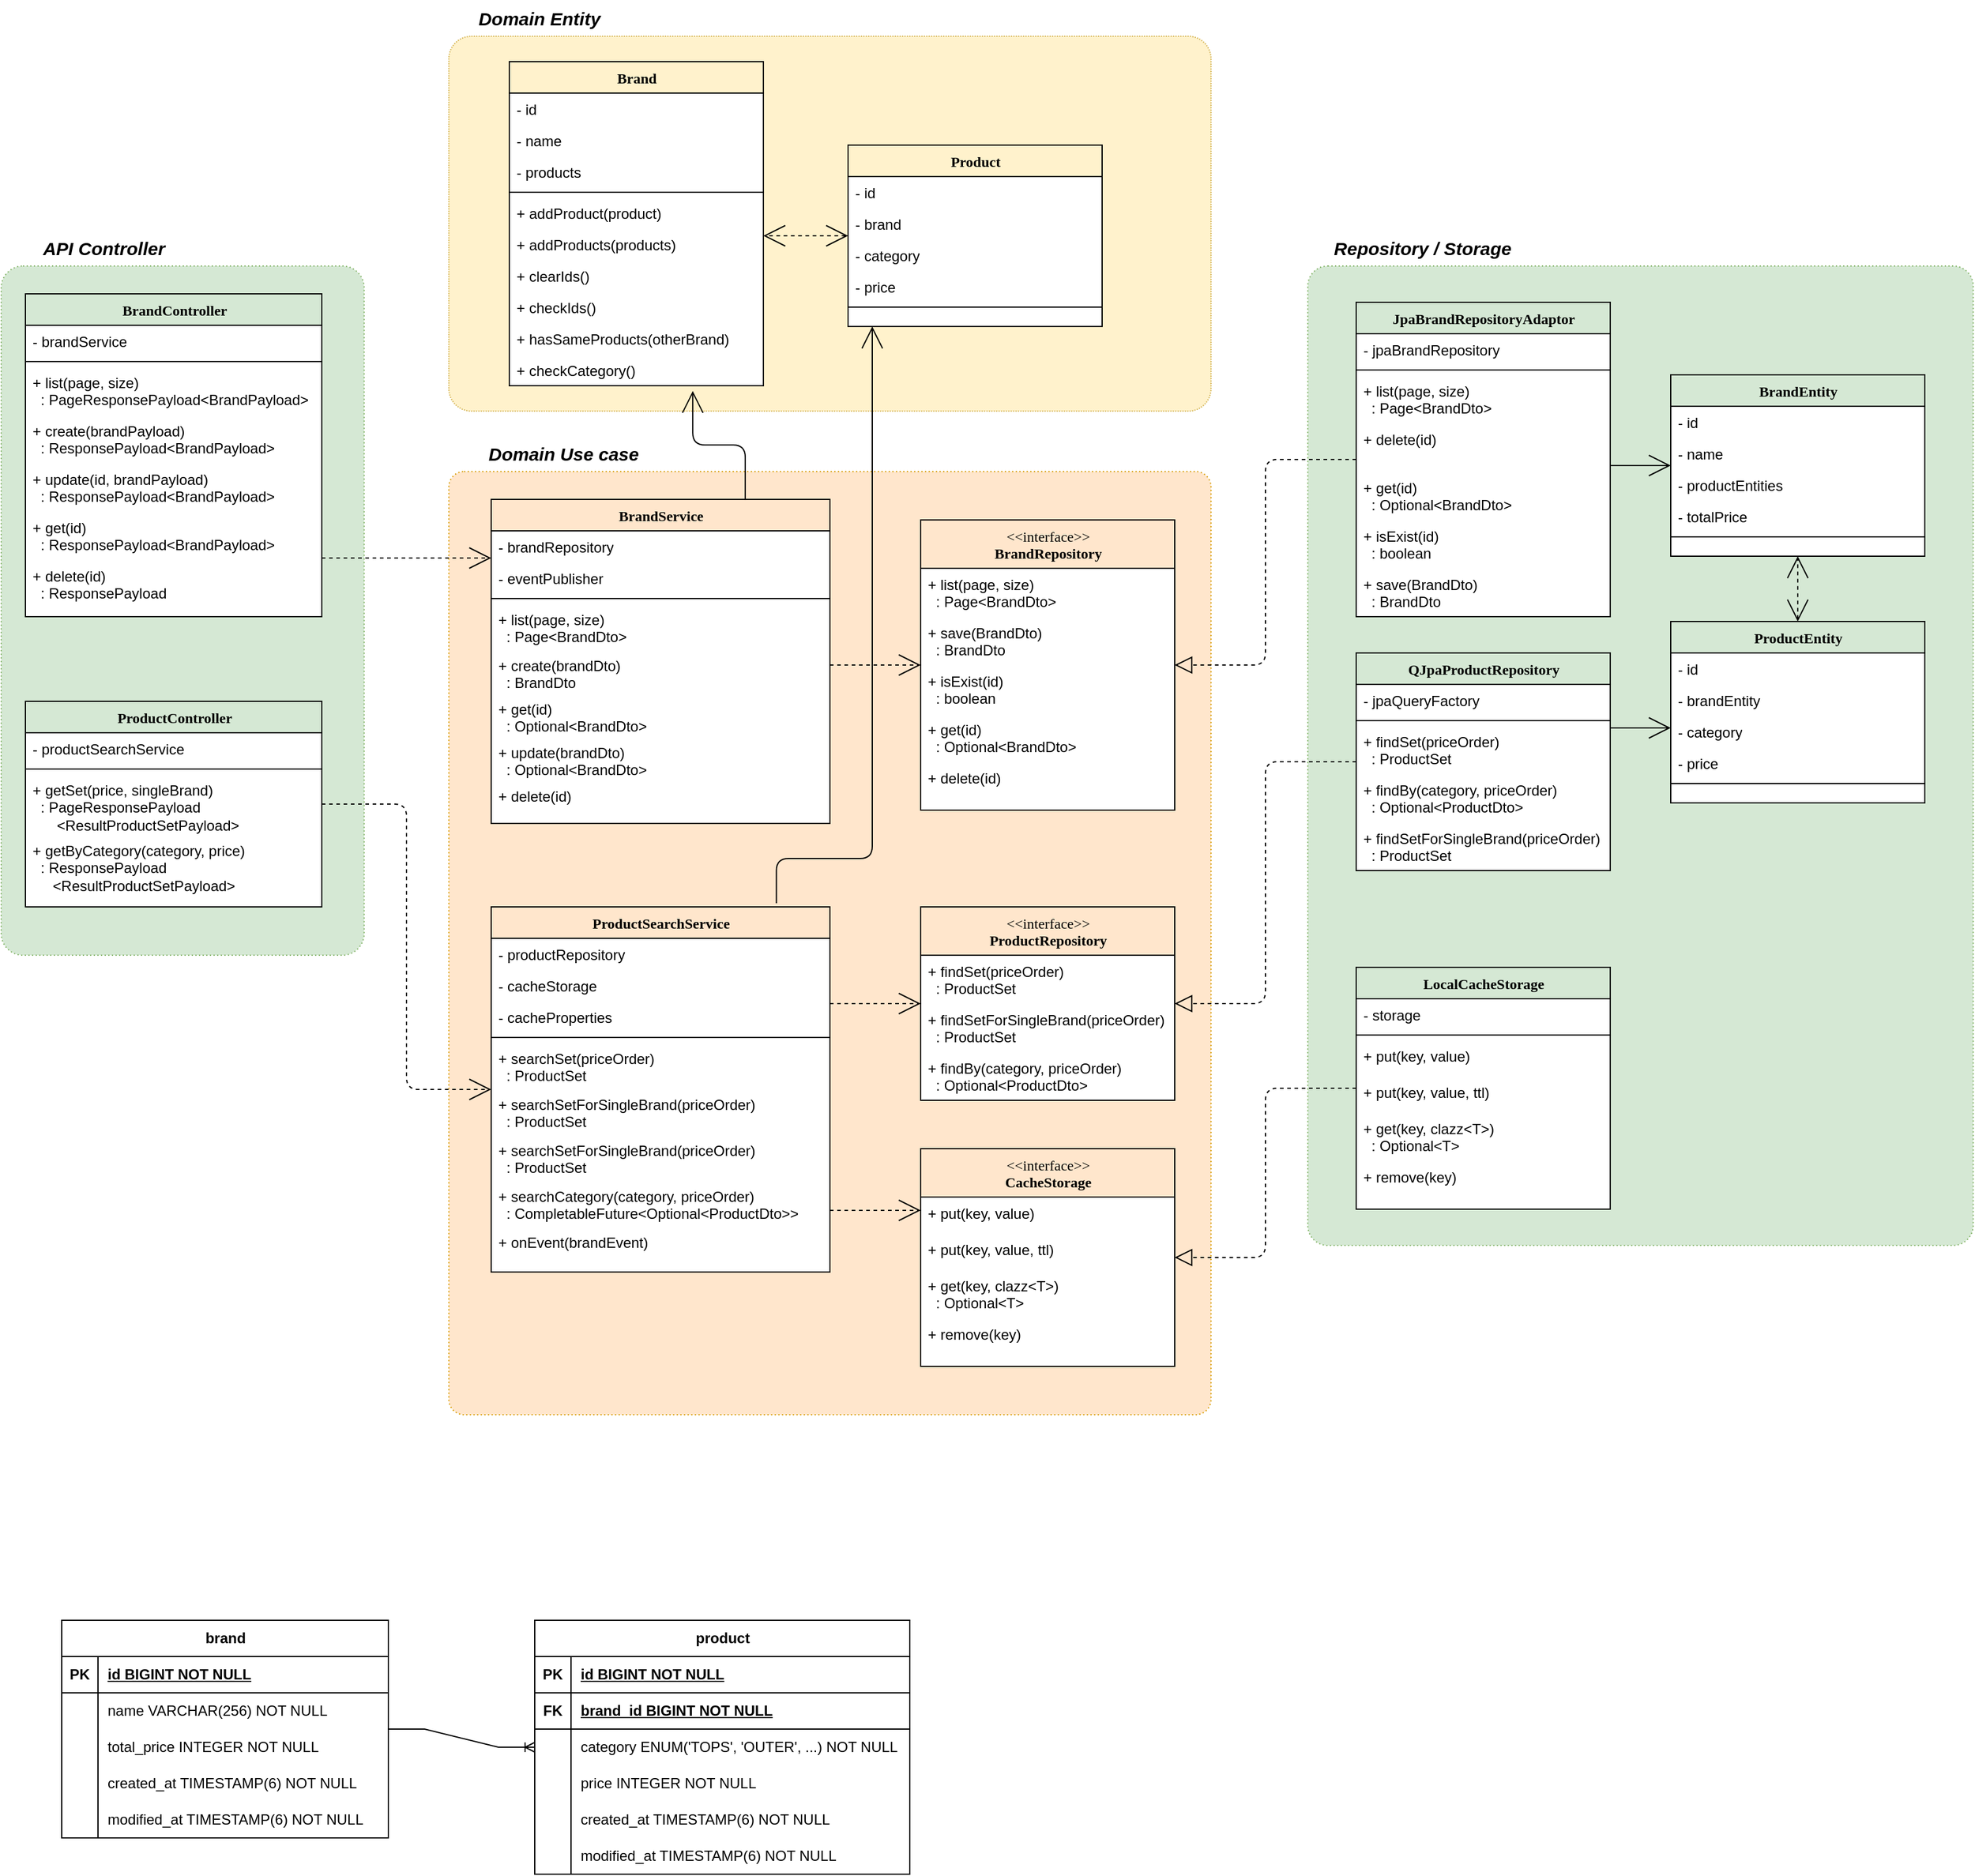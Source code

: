 <mxfile version="26.1.0">
  <diagram name="Page-1" id="9f46799a-70d6-7492-0946-bef42562c5a5">
    <mxGraphModel dx="2390" dy="380" grid="1" gridSize="10" guides="1" tooltips="1" connect="1" arrows="1" fold="1" page="1" pageScale="1" pageWidth="1100" pageHeight="850" background="none" math="0" shadow="0">
      <root>
        <mxCell id="0" />
        <mxCell id="1" parent="0" />
        <mxCell id="kd4LqknXosD6sfbGWVos-68" value="" style="rounded=1;whiteSpace=wrap;html=1;fillColor=#fff2cc;arcSize=6;dashed=1;dashPattern=1 1;strokeColor=#d6b656;" vertex="1" parent="1">
          <mxGeometry x="420" y="970" width="630" height="310" as="geometry" />
        </mxCell>
        <mxCell id="kd4LqknXosD6sfbGWVos-65" value="" style="rounded=1;whiteSpace=wrap;html=1;fillColor=#d5e8d4;arcSize=6;dashed=1;dashPattern=1 2;strokeColor=#82b366;" vertex="1" parent="1">
          <mxGeometry x="50" y="1160" width="300" height="570" as="geometry" />
        </mxCell>
        <mxCell id="kd4LqknXosD6sfbGWVos-66" value="" style="rounded=1;whiteSpace=wrap;html=1;fillColor=#ffe6cc;arcSize=2;dashed=1;dashPattern=1 2;strokeColor=#d79b00;" vertex="1" parent="1">
          <mxGeometry x="420" y="1330" width="630" height="780" as="geometry" />
        </mxCell>
        <mxCell id="dJGdRhA03vtZcxLnIG7V-51" value="BrandController" style="swimlane;html=1;fontStyle=1;align=center;verticalAlign=top;childLayout=stackLayout;horizontal=1;startSize=26;horizontalStack=0;resizeParent=1;resizeLast=0;collapsible=1;marginBottom=0;swimlaneFillColor=#ffffff;rounded=0;shadow=0;comic=0;labelBackgroundColor=none;strokeWidth=1;fillColor=none;fontFamily=Verdana;fontSize=12" parent="1" vertex="1">
          <mxGeometry x="70" y="1183" width="245" height="267" as="geometry" />
        </mxCell>
        <mxCell id="dJGdRhA03vtZcxLnIG7V-52" value="- brandService" style="text;html=1;strokeColor=none;fillColor=none;align=left;verticalAlign=top;spacingLeft=4;spacingRight=4;whiteSpace=wrap;overflow=hidden;rotatable=0;points=[[0,0.5],[1,0.5]];portConstraint=eastwest;" parent="dJGdRhA03vtZcxLnIG7V-51" vertex="1">
          <mxGeometry y="26" width="245" height="26" as="geometry" />
        </mxCell>
        <mxCell id="dJGdRhA03vtZcxLnIG7V-53" value="" style="line;html=1;strokeWidth=1;fillColor=none;align=left;verticalAlign=middle;spacingTop=-1;spacingLeft=3;spacingRight=3;rotatable=0;labelPosition=right;points=[];portConstraint=eastwest;" parent="dJGdRhA03vtZcxLnIG7V-51" vertex="1">
          <mxGeometry y="52" width="245" height="8" as="geometry" />
        </mxCell>
        <mxCell id="dJGdRhA03vtZcxLnIG7V-54" value="+ list(page, size)&lt;div&gt;&amp;nbsp; : PageResponsePayload&amp;lt;BrandPayload&amp;gt;&lt;/div&gt;" style="text;html=1;strokeColor=none;fillColor=none;align=left;verticalAlign=top;spacingLeft=4;spacingRight=4;whiteSpace=wrap;overflow=hidden;rotatable=0;points=[[0,0.5],[1,0.5]];portConstraint=eastwest;" parent="dJGdRhA03vtZcxLnIG7V-51" vertex="1">
          <mxGeometry y="60" width="245" height="40" as="geometry" />
        </mxCell>
        <mxCell id="dJGdRhA03vtZcxLnIG7V-55" value="+ create(brandPayload)&lt;div&gt;&amp;nbsp; : ResponsePayload&amp;lt;BrandPayload&amp;gt;&lt;/div&gt;" style="text;html=1;strokeColor=none;fillColor=none;align=left;verticalAlign=top;spacingLeft=4;spacingRight=4;whiteSpace=wrap;overflow=hidden;rotatable=0;points=[[0,0.5],[1,0.5]];portConstraint=eastwest;" parent="dJGdRhA03vtZcxLnIG7V-51" vertex="1">
          <mxGeometry y="100" width="245" height="40" as="geometry" />
        </mxCell>
        <mxCell id="kd4LqknXosD6sfbGWVos-1" value="+ update(id, brandPayload)&lt;div&gt;&amp;nbsp; : ResponsePayload&amp;lt;BrandPayload&amp;gt;&lt;/div&gt;" style="text;html=1;strokeColor=none;fillColor=none;align=left;verticalAlign=top;spacingLeft=4;spacingRight=4;whiteSpace=wrap;overflow=hidden;rotatable=0;points=[[0,0.5],[1,0.5]];portConstraint=eastwest;" vertex="1" parent="dJGdRhA03vtZcxLnIG7V-51">
          <mxGeometry y="140" width="245" height="40" as="geometry" />
        </mxCell>
        <mxCell id="kd4LqknXosD6sfbGWVos-2" value="+ get(id)&lt;div&gt;&amp;nbsp; : ResponsePayload&amp;lt;BrandPayload&amp;gt;&lt;/div&gt;" style="text;html=1;strokeColor=none;fillColor=none;align=left;verticalAlign=top;spacingLeft=4;spacingRight=4;whiteSpace=wrap;overflow=hidden;rotatable=0;points=[[0,0.5],[1,0.5]];portConstraint=eastwest;" vertex="1" parent="dJGdRhA03vtZcxLnIG7V-51">
          <mxGeometry y="180" width="245" height="40" as="geometry" />
        </mxCell>
        <mxCell id="kd4LqknXosD6sfbGWVos-3" value="+ delete(id)&lt;div&gt;&amp;nbsp; : ResponsePayload&lt;/div&gt;" style="text;html=1;strokeColor=none;fillColor=none;align=left;verticalAlign=top;spacingLeft=4;spacingRight=4;whiteSpace=wrap;overflow=hidden;rotatable=0;points=[[0,0.5],[1,0.5]];portConstraint=eastwest;" vertex="1" parent="dJGdRhA03vtZcxLnIG7V-51">
          <mxGeometry y="220" width="245" height="40" as="geometry" />
        </mxCell>
        <mxCell id="dJGdRhA03vtZcxLnIG7V-57" value="BrandService" style="swimlane;html=1;fontStyle=1;align=center;verticalAlign=top;childLayout=stackLayout;horizontal=1;startSize=26;horizontalStack=0;resizeParent=1;resizeLast=0;collapsible=1;marginBottom=0;swimlaneFillColor=#ffffff;rounded=0;shadow=0;comic=0;labelBackgroundColor=none;strokeWidth=1;fillColor=none;fontFamily=Verdana;fontSize=12" parent="1" vertex="1">
          <mxGeometry x="455" y="1353" width="280" height="268" as="geometry" />
        </mxCell>
        <mxCell id="dJGdRhA03vtZcxLnIG7V-58" value="- brandRepository" style="text;html=1;strokeColor=none;fillColor=none;align=left;verticalAlign=top;spacingLeft=4;spacingRight=4;whiteSpace=wrap;overflow=hidden;rotatable=0;points=[[0,0.5],[1,0.5]];portConstraint=eastwest;" parent="dJGdRhA03vtZcxLnIG7V-57" vertex="1">
          <mxGeometry y="26" width="280" height="26" as="geometry" />
        </mxCell>
        <mxCell id="dJGdRhA03vtZcxLnIG7V-59" value="- eventPublisher" style="text;html=1;strokeColor=none;fillColor=none;align=left;verticalAlign=top;spacingLeft=4;spacingRight=4;whiteSpace=wrap;overflow=hidden;rotatable=0;points=[[0,0.5],[1,0.5]];portConstraint=eastwest;" parent="dJGdRhA03vtZcxLnIG7V-57" vertex="1">
          <mxGeometry y="52" width="280" height="26" as="geometry" />
        </mxCell>
        <mxCell id="dJGdRhA03vtZcxLnIG7V-62" value="" style="line;html=1;strokeWidth=1;fillColor=none;align=left;verticalAlign=middle;spacingTop=-1;spacingLeft=3;spacingRight=3;rotatable=0;labelPosition=right;points=[];portConstraint=eastwest;" parent="dJGdRhA03vtZcxLnIG7V-57" vertex="1">
          <mxGeometry y="78" width="280" height="8" as="geometry" />
        </mxCell>
        <mxCell id="dJGdRhA03vtZcxLnIG7V-63" value="+ list(page, size)&lt;div&gt;&amp;nbsp; : Page&amp;lt;BrandDto&amp;gt;&lt;/div&gt;" style="text;html=1;strokeColor=none;fillColor=none;align=left;verticalAlign=top;spacingLeft=4;spacingRight=4;whiteSpace=wrap;overflow=hidden;rotatable=0;points=[[0,0.5],[1,0.5]];portConstraint=eastwest;" parent="dJGdRhA03vtZcxLnIG7V-57" vertex="1">
          <mxGeometry y="86" width="280" height="38" as="geometry" />
        </mxCell>
        <mxCell id="dJGdRhA03vtZcxLnIG7V-64" value="+ create(brandDto)&lt;div&gt;&amp;nbsp; : BrandDto&lt;/div&gt;" style="text;html=1;strokeColor=none;fillColor=none;align=left;verticalAlign=top;spacingLeft=4;spacingRight=4;whiteSpace=wrap;overflow=hidden;rotatable=0;points=[[0,0.5],[1,0.5]];portConstraint=eastwest;" parent="dJGdRhA03vtZcxLnIG7V-57" vertex="1">
          <mxGeometry y="124" width="280" height="36" as="geometry" />
        </mxCell>
        <mxCell id="I_kw07fFanSTA9OkL4Yb-1" value="+ get(id)&lt;div&gt;&amp;nbsp; : Optional&amp;lt;BrandDto&amp;gt;&lt;/div&gt;" style="text;html=1;strokeColor=none;fillColor=none;align=left;verticalAlign=top;spacingLeft=4;spacingRight=4;whiteSpace=wrap;overflow=hidden;rotatable=0;points=[[0,0.5],[1,0.5]];portConstraint=eastwest;" parent="dJGdRhA03vtZcxLnIG7V-57" vertex="1">
          <mxGeometry y="160" width="280" height="36" as="geometry" />
        </mxCell>
        <mxCell id="I_kw07fFanSTA9OkL4Yb-2" value="+ update(brandDto)&lt;div&gt;&amp;nbsp; : Optional&amp;lt;BrandDto&amp;gt;&lt;/div&gt;" style="text;html=1;strokeColor=none;fillColor=none;align=left;verticalAlign=top;spacingLeft=4;spacingRight=4;whiteSpace=wrap;overflow=hidden;rotatable=0;points=[[0,0.5],[1,0.5]];portConstraint=eastwest;" parent="dJGdRhA03vtZcxLnIG7V-57" vertex="1">
          <mxGeometry y="196" width="280" height="36" as="geometry" />
        </mxCell>
        <mxCell id="kd4LqknXosD6sfbGWVos-4" value="+ delete(id)" style="text;html=1;strokeColor=none;fillColor=none;align=left;verticalAlign=top;spacingLeft=4;spacingRight=4;whiteSpace=wrap;overflow=hidden;rotatable=0;points=[[0,0.5],[1,0.5]];portConstraint=eastwest;" vertex="1" parent="dJGdRhA03vtZcxLnIG7V-57">
          <mxGeometry y="232" width="280" height="36" as="geometry" />
        </mxCell>
        <mxCell id="dJGdRhA03vtZcxLnIG7V-68" style="edgeStyle=elbowEdgeStyle;html=1;labelBackgroundColor=none;startFill=0;startSize=8;endArrow=open;endFill=0;endSize=16;fontFamily=Verdana;fontSize=12;elbow=vertical;dashed=1;" parent="1" source="dJGdRhA03vtZcxLnIG7V-51" target="dJGdRhA03vtZcxLnIG7V-57" edge="1">
          <mxGeometry relative="1" as="geometry">
            <mxPoint x="272.08" y="1309.006" as="sourcePoint" />
            <mxPoint x="480" y="1382" as="targetPoint" />
            <Array as="points" />
          </mxGeometry>
        </mxCell>
        <mxCell id="dJGdRhA03vtZcxLnIG7V-92" style="edgeStyle=elbowEdgeStyle;html=1;labelBackgroundColor=none;startFill=0;startSize=8;endArrow=open;endFill=0;endSize=16;fontFamily=Verdana;fontSize=12;elbow=vertical;dashed=1;" parent="1" source="dJGdRhA03vtZcxLnIG7V-57" target="kd4LqknXosD6sfbGWVos-5" edge="1">
          <mxGeometry relative="1" as="geometry">
            <mxPoint x="340" y="1259" as="sourcePoint" />
            <mxPoint x="795" y="1511" as="targetPoint" />
            <Array as="points" />
          </mxGeometry>
        </mxCell>
        <mxCell id="dJGdRhA03vtZcxLnIG7V-95" value="API Controller" style="text;html=1;align=center;verticalAlign=middle;whiteSpace=wrap;rounded=0;fontStyle=3;fontSize=15;" parent="1" vertex="1">
          <mxGeometry x="60" y="1130" width="150" height="30" as="geometry" />
        </mxCell>
        <mxCell id="dJGdRhA03vtZcxLnIG7V-96" value="Domain Use case" style="text;html=1;align=center;verticalAlign=middle;whiteSpace=wrap;rounded=0;fontStyle=3;fontSize=15;" parent="1" vertex="1">
          <mxGeometry x="440" y="1300" width="150" height="30" as="geometry" />
        </mxCell>
        <mxCell id="dJGdRhA03vtZcxLnIG7V-97" value="Domain Entity" style="text;html=1;align=center;verticalAlign=middle;whiteSpace=wrap;rounded=0;fontStyle=3;fontSize=15;" parent="1" vertex="1">
          <mxGeometry x="420" y="940" width="150" height="30" as="geometry" />
        </mxCell>
        <mxCell id="I_kw07fFanSTA9OkL4Yb-3" value="ProductSearchService" style="swimlane;html=1;fontStyle=1;align=center;verticalAlign=top;childLayout=stackLayout;horizontal=1;startSize=26;horizontalStack=0;resizeParent=1;resizeLast=0;collapsible=1;marginBottom=0;swimlaneFillColor=#ffffff;rounded=0;shadow=0;comic=0;labelBackgroundColor=none;strokeWidth=1;fillColor=none;fontFamily=Verdana;fontSize=12" parent="1" vertex="1">
          <mxGeometry x="455" y="1690" width="280" height="302" as="geometry" />
        </mxCell>
        <mxCell id="I_kw07fFanSTA9OkL4Yb-4" value="- productRepository" style="text;html=1;strokeColor=none;fillColor=none;align=left;verticalAlign=top;spacingLeft=4;spacingRight=4;whiteSpace=wrap;overflow=hidden;rotatable=0;points=[[0,0.5],[1,0.5]];portConstraint=eastwest;" parent="I_kw07fFanSTA9OkL4Yb-3" vertex="1">
          <mxGeometry y="26" width="280" height="26" as="geometry" />
        </mxCell>
        <mxCell id="I_kw07fFanSTA9OkL4Yb-5" value="- cacheStorage" style="text;html=1;strokeColor=none;fillColor=none;align=left;verticalAlign=top;spacingLeft=4;spacingRight=4;whiteSpace=wrap;overflow=hidden;rotatable=0;points=[[0,0.5],[1,0.5]];portConstraint=eastwest;" parent="I_kw07fFanSTA9OkL4Yb-3" vertex="1">
          <mxGeometry y="52" width="280" height="26" as="geometry" />
        </mxCell>
        <mxCell id="I_kw07fFanSTA9OkL4Yb-6" value="- cacheProperties" style="text;html=1;strokeColor=none;fillColor=none;align=left;verticalAlign=top;spacingLeft=4;spacingRight=4;whiteSpace=wrap;overflow=hidden;rotatable=0;points=[[0,0.5],[1,0.5]];portConstraint=eastwest;" parent="I_kw07fFanSTA9OkL4Yb-3" vertex="1">
          <mxGeometry y="78" width="280" height="26" as="geometry" />
        </mxCell>
        <mxCell id="I_kw07fFanSTA9OkL4Yb-7" value="" style="line;html=1;strokeWidth=1;fillColor=none;align=left;verticalAlign=middle;spacingTop=-1;spacingLeft=3;spacingRight=3;rotatable=0;labelPosition=right;points=[];portConstraint=eastwest;" parent="I_kw07fFanSTA9OkL4Yb-3" vertex="1">
          <mxGeometry y="104" width="280" height="8" as="geometry" />
        </mxCell>
        <mxCell id="I_kw07fFanSTA9OkL4Yb-8" value="+ searchSet(priceOrder)&lt;div&gt;&amp;nbsp; : ProductSet&lt;/div&gt;" style="text;html=1;strokeColor=none;fillColor=none;align=left;verticalAlign=top;spacingLeft=4;spacingRight=4;whiteSpace=wrap;overflow=hidden;rotatable=0;points=[[0,0.5],[1,0.5]];portConstraint=eastwest;" parent="I_kw07fFanSTA9OkL4Yb-3" vertex="1">
          <mxGeometry y="112" width="280" height="38" as="geometry" />
        </mxCell>
        <mxCell id="kd4LqknXosD6sfbGWVos-19" value="+ searchSetForSingleBrand(priceOrder)&lt;div&gt;&amp;nbsp; : ProductSet&lt;/div&gt;" style="text;html=1;strokeColor=none;fillColor=none;align=left;verticalAlign=top;spacingLeft=4;spacingRight=4;whiteSpace=wrap;overflow=hidden;rotatable=0;points=[[0,0.5],[1,0.5]];portConstraint=eastwest;" vertex="1" parent="I_kw07fFanSTA9OkL4Yb-3">
          <mxGeometry y="150" width="280" height="38" as="geometry" />
        </mxCell>
        <mxCell id="kd4LqknXosD6sfbGWVos-21" value="+ searchSetForSingleBrand(priceOrder)&lt;div&gt;&amp;nbsp; : ProductSet&lt;/div&gt;" style="text;html=1;strokeColor=none;fillColor=none;align=left;verticalAlign=top;spacingLeft=4;spacingRight=4;whiteSpace=wrap;overflow=hidden;rotatable=0;points=[[0,0.5],[1,0.5]];portConstraint=eastwest;" vertex="1" parent="I_kw07fFanSTA9OkL4Yb-3">
          <mxGeometry y="188" width="280" height="38" as="geometry" />
        </mxCell>
        <mxCell id="kd4LqknXosD6sfbGWVos-20" value="+ searchCategory(category, priceOrder)&lt;div&gt;&amp;nbsp; : CompletableFuture&amp;lt;Optional&amp;lt;ProductDto&amp;gt;&amp;gt;&lt;/div&gt;" style="text;html=1;strokeColor=none;fillColor=none;align=left;verticalAlign=top;spacingLeft=4;spacingRight=4;whiteSpace=wrap;overflow=hidden;rotatable=0;points=[[0,0.5],[1,0.5]];portConstraint=eastwest;" vertex="1" parent="I_kw07fFanSTA9OkL4Yb-3">
          <mxGeometry y="226" width="280" height="38" as="geometry" />
        </mxCell>
        <mxCell id="kd4LqknXosD6sfbGWVos-22" value="+ onEvent(brandEvent)" style="text;html=1;strokeColor=none;fillColor=none;align=left;verticalAlign=top;spacingLeft=4;spacingRight=4;whiteSpace=wrap;overflow=hidden;rotatable=0;points=[[0,0.5],[1,0.5]];portConstraint=eastwest;" vertex="1" parent="I_kw07fFanSTA9OkL4Yb-3">
          <mxGeometry y="264" width="280" height="38" as="geometry" />
        </mxCell>
        <mxCell id="FJjYk_CoFSH9YQ4dd9c8-2" value="brand" style="shape=table;startSize=30;container=1;collapsible=1;childLayout=tableLayout;fixedRows=1;rowLines=0;fontStyle=1;align=center;resizeLast=1;html=1;" parent="1" vertex="1">
          <mxGeometry x="100" y="2280" width="270" height="180" as="geometry" />
        </mxCell>
        <mxCell id="FJjYk_CoFSH9YQ4dd9c8-3" value="" style="shape=tableRow;horizontal=0;startSize=0;swimlaneHead=0;swimlaneBody=0;fillColor=none;collapsible=0;dropTarget=0;points=[[0,0.5],[1,0.5]];portConstraint=eastwest;top=0;left=0;right=0;bottom=1;" parent="FJjYk_CoFSH9YQ4dd9c8-2" vertex="1">
          <mxGeometry y="30" width="270" height="30" as="geometry" />
        </mxCell>
        <mxCell id="FJjYk_CoFSH9YQ4dd9c8-4" value="PK" style="shape=partialRectangle;connectable=0;fillColor=none;top=0;left=0;bottom=0;right=0;fontStyle=1;overflow=hidden;whiteSpace=wrap;html=1;" parent="FJjYk_CoFSH9YQ4dd9c8-3" vertex="1">
          <mxGeometry width="30" height="30" as="geometry">
            <mxRectangle width="30" height="30" as="alternateBounds" />
          </mxGeometry>
        </mxCell>
        <mxCell id="FJjYk_CoFSH9YQ4dd9c8-5" value="id BIGINT NOT NULL" style="shape=partialRectangle;connectable=0;fillColor=none;top=0;left=0;bottom=0;right=0;align=left;spacingLeft=6;fontStyle=5;overflow=hidden;whiteSpace=wrap;html=1;" parent="FJjYk_CoFSH9YQ4dd9c8-3" vertex="1">
          <mxGeometry x="30" width="240" height="30" as="geometry">
            <mxRectangle width="240" height="30" as="alternateBounds" />
          </mxGeometry>
        </mxCell>
        <mxCell id="FJjYk_CoFSH9YQ4dd9c8-6" value="" style="shape=tableRow;horizontal=0;startSize=0;swimlaneHead=0;swimlaneBody=0;fillColor=none;collapsible=0;dropTarget=0;points=[[0,0.5],[1,0.5]];portConstraint=eastwest;top=0;left=0;right=0;bottom=0;" parent="FJjYk_CoFSH9YQ4dd9c8-2" vertex="1">
          <mxGeometry y="60" width="270" height="30" as="geometry" />
        </mxCell>
        <mxCell id="FJjYk_CoFSH9YQ4dd9c8-7" value="" style="shape=partialRectangle;connectable=0;fillColor=none;top=0;left=0;bottom=0;right=0;editable=1;overflow=hidden;whiteSpace=wrap;html=1;" parent="FJjYk_CoFSH9YQ4dd9c8-6" vertex="1">
          <mxGeometry width="30" height="30" as="geometry">
            <mxRectangle width="30" height="30" as="alternateBounds" />
          </mxGeometry>
        </mxCell>
        <mxCell id="FJjYk_CoFSH9YQ4dd9c8-8" value="name VARCHAR(256) NOT NULL" style="shape=partialRectangle;connectable=0;fillColor=none;top=0;left=0;bottom=0;right=0;align=left;spacingLeft=6;overflow=hidden;whiteSpace=wrap;html=1;" parent="FJjYk_CoFSH9YQ4dd9c8-6" vertex="1">
          <mxGeometry x="30" width="240" height="30" as="geometry">
            <mxRectangle width="240" height="30" as="alternateBounds" />
          </mxGeometry>
        </mxCell>
        <mxCell id="FJjYk_CoFSH9YQ4dd9c8-9" value="" style="shape=tableRow;horizontal=0;startSize=0;swimlaneHead=0;swimlaneBody=0;fillColor=none;collapsible=0;dropTarget=0;points=[[0,0.5],[1,0.5]];portConstraint=eastwest;top=0;left=0;right=0;bottom=0;" parent="FJjYk_CoFSH9YQ4dd9c8-2" vertex="1">
          <mxGeometry y="90" width="270" height="30" as="geometry" />
        </mxCell>
        <mxCell id="FJjYk_CoFSH9YQ4dd9c8-10" value="" style="shape=partialRectangle;connectable=0;fillColor=none;top=0;left=0;bottom=0;right=0;editable=1;overflow=hidden;whiteSpace=wrap;html=1;" parent="FJjYk_CoFSH9YQ4dd9c8-9" vertex="1">
          <mxGeometry width="30" height="30" as="geometry">
            <mxRectangle width="30" height="30" as="alternateBounds" />
          </mxGeometry>
        </mxCell>
        <mxCell id="FJjYk_CoFSH9YQ4dd9c8-11" value="total_price INTEGER NOT NULL" style="shape=partialRectangle;connectable=0;fillColor=none;top=0;left=0;bottom=0;right=0;align=left;spacingLeft=6;overflow=hidden;whiteSpace=wrap;html=1;" parent="FJjYk_CoFSH9YQ4dd9c8-9" vertex="1">
          <mxGeometry x="30" width="240" height="30" as="geometry">
            <mxRectangle width="240" height="30" as="alternateBounds" />
          </mxGeometry>
        </mxCell>
        <mxCell id="FJjYk_CoFSH9YQ4dd9c8-12" value="" style="shape=tableRow;horizontal=0;startSize=0;swimlaneHead=0;swimlaneBody=0;fillColor=none;collapsible=0;dropTarget=0;points=[[0,0.5],[1,0.5]];portConstraint=eastwest;top=0;left=0;right=0;bottom=0;" parent="FJjYk_CoFSH9YQ4dd9c8-2" vertex="1">
          <mxGeometry y="120" width="270" height="30" as="geometry" />
        </mxCell>
        <mxCell id="FJjYk_CoFSH9YQ4dd9c8-13" value="" style="shape=partialRectangle;connectable=0;fillColor=none;top=0;left=0;bottom=0;right=0;editable=1;overflow=hidden;whiteSpace=wrap;html=1;" parent="FJjYk_CoFSH9YQ4dd9c8-12" vertex="1">
          <mxGeometry width="30" height="30" as="geometry">
            <mxRectangle width="30" height="30" as="alternateBounds" />
          </mxGeometry>
        </mxCell>
        <mxCell id="FJjYk_CoFSH9YQ4dd9c8-14" value="created_at TIMESTAMP(6) NOT NULL" style="shape=partialRectangle;connectable=0;fillColor=none;top=0;left=0;bottom=0;right=0;align=left;spacingLeft=6;overflow=hidden;whiteSpace=wrap;html=1;" parent="FJjYk_CoFSH9YQ4dd9c8-12" vertex="1">
          <mxGeometry x="30" width="240" height="30" as="geometry">
            <mxRectangle width="240" height="30" as="alternateBounds" />
          </mxGeometry>
        </mxCell>
        <mxCell id="FJjYk_CoFSH9YQ4dd9c8-18" value="" style="shape=tableRow;horizontal=0;startSize=0;swimlaneHead=0;swimlaneBody=0;fillColor=none;collapsible=0;dropTarget=0;points=[[0,0.5],[1,0.5]];portConstraint=eastwest;top=0;left=0;right=0;bottom=0;" parent="FJjYk_CoFSH9YQ4dd9c8-2" vertex="1">
          <mxGeometry y="150" width="270" height="30" as="geometry" />
        </mxCell>
        <mxCell id="FJjYk_CoFSH9YQ4dd9c8-19" value="" style="shape=partialRectangle;connectable=0;fillColor=none;top=0;left=0;bottom=0;right=0;editable=1;overflow=hidden;whiteSpace=wrap;html=1;" parent="FJjYk_CoFSH9YQ4dd9c8-18" vertex="1">
          <mxGeometry width="30" height="30" as="geometry">
            <mxRectangle width="30" height="30" as="alternateBounds" />
          </mxGeometry>
        </mxCell>
        <mxCell id="FJjYk_CoFSH9YQ4dd9c8-20" value="modified_at TIMESTAMP(6) NOT NULL" style="shape=partialRectangle;connectable=0;fillColor=none;top=0;left=0;bottom=0;right=0;align=left;spacingLeft=6;overflow=hidden;whiteSpace=wrap;html=1;" parent="FJjYk_CoFSH9YQ4dd9c8-18" vertex="1">
          <mxGeometry x="30" width="240" height="30" as="geometry">
            <mxRectangle width="240" height="30" as="alternateBounds" />
          </mxGeometry>
        </mxCell>
        <mxCell id="FJjYk_CoFSH9YQ4dd9c8-21" value="product" style="shape=table;startSize=30;container=1;collapsible=1;childLayout=tableLayout;fixedRows=1;rowLines=0;fontStyle=1;align=center;resizeLast=1;html=1;" parent="1" vertex="1">
          <mxGeometry x="491" y="2280" width="310" height="210" as="geometry" />
        </mxCell>
        <mxCell id="FJjYk_CoFSH9YQ4dd9c8-22" value="" style="shape=tableRow;horizontal=0;startSize=0;swimlaneHead=0;swimlaneBody=0;fillColor=none;collapsible=0;dropTarget=0;points=[[0,0.5],[1,0.5]];portConstraint=eastwest;top=0;left=0;right=0;bottom=1;" parent="FJjYk_CoFSH9YQ4dd9c8-21" vertex="1">
          <mxGeometry y="30" width="310" height="30" as="geometry" />
        </mxCell>
        <mxCell id="FJjYk_CoFSH9YQ4dd9c8-23" value="PK" style="shape=partialRectangle;connectable=0;fillColor=none;top=0;left=0;bottom=0;right=0;fontStyle=1;overflow=hidden;whiteSpace=wrap;html=1;" parent="FJjYk_CoFSH9YQ4dd9c8-22" vertex="1">
          <mxGeometry width="30" height="30" as="geometry">
            <mxRectangle width="30" height="30" as="alternateBounds" />
          </mxGeometry>
        </mxCell>
        <mxCell id="FJjYk_CoFSH9YQ4dd9c8-24" value="id BIGINT NOT NULL" style="shape=partialRectangle;connectable=0;fillColor=none;top=0;left=0;bottom=0;right=0;align=left;spacingLeft=6;fontStyle=5;overflow=hidden;whiteSpace=wrap;html=1;" parent="FJjYk_CoFSH9YQ4dd9c8-22" vertex="1">
          <mxGeometry x="30" width="280" height="30" as="geometry">
            <mxRectangle width="280" height="30" as="alternateBounds" />
          </mxGeometry>
        </mxCell>
        <mxCell id="FJjYk_CoFSH9YQ4dd9c8-41" value="" style="shape=tableRow;horizontal=0;startSize=0;swimlaneHead=0;swimlaneBody=0;fillColor=none;collapsible=0;dropTarget=0;points=[[0,0.5],[1,0.5]];portConstraint=eastwest;top=0;left=0;right=0;bottom=1;" parent="FJjYk_CoFSH9YQ4dd9c8-21" vertex="1">
          <mxGeometry y="60" width="310" height="30" as="geometry" />
        </mxCell>
        <mxCell id="FJjYk_CoFSH9YQ4dd9c8-42" value="FK" style="shape=partialRectangle;connectable=0;fillColor=none;top=0;left=0;bottom=0;right=0;fontStyle=1;overflow=hidden;whiteSpace=wrap;html=1;" parent="FJjYk_CoFSH9YQ4dd9c8-41" vertex="1">
          <mxGeometry width="30" height="30" as="geometry">
            <mxRectangle width="30" height="30" as="alternateBounds" />
          </mxGeometry>
        </mxCell>
        <mxCell id="FJjYk_CoFSH9YQ4dd9c8-43" value="brand_id BIGINT NOT NULL" style="shape=partialRectangle;connectable=0;fillColor=none;top=0;left=0;bottom=0;right=0;align=left;spacingLeft=6;fontStyle=5;overflow=hidden;whiteSpace=wrap;html=1;" parent="FJjYk_CoFSH9YQ4dd9c8-41" vertex="1">
          <mxGeometry x="30" width="280" height="30" as="geometry">
            <mxRectangle width="280" height="30" as="alternateBounds" />
          </mxGeometry>
        </mxCell>
        <mxCell id="FJjYk_CoFSH9YQ4dd9c8-28" value="" style="shape=tableRow;horizontal=0;startSize=0;swimlaneHead=0;swimlaneBody=0;fillColor=none;collapsible=0;dropTarget=0;points=[[0,0.5],[1,0.5]];portConstraint=eastwest;top=0;left=0;right=0;bottom=0;" parent="FJjYk_CoFSH9YQ4dd9c8-21" vertex="1">
          <mxGeometry y="90" width="310" height="30" as="geometry" />
        </mxCell>
        <mxCell id="FJjYk_CoFSH9YQ4dd9c8-29" value="" style="shape=partialRectangle;connectable=0;fillColor=none;top=0;left=0;bottom=0;right=0;editable=1;overflow=hidden;whiteSpace=wrap;html=1;" parent="FJjYk_CoFSH9YQ4dd9c8-28" vertex="1">
          <mxGeometry width="30" height="30" as="geometry">
            <mxRectangle width="30" height="30" as="alternateBounds" />
          </mxGeometry>
        </mxCell>
        <mxCell id="FJjYk_CoFSH9YQ4dd9c8-30" value="category ENUM(&#39;TOPS&#39;, &#39;OUTER&#39;, ...) NOT NULL" style="shape=partialRectangle;connectable=0;fillColor=none;top=0;left=0;bottom=0;right=0;align=left;spacingLeft=6;overflow=hidden;whiteSpace=wrap;html=1;" parent="FJjYk_CoFSH9YQ4dd9c8-28" vertex="1">
          <mxGeometry x="30" width="280" height="30" as="geometry">
            <mxRectangle width="280" height="30" as="alternateBounds" />
          </mxGeometry>
        </mxCell>
        <mxCell id="FJjYk_CoFSH9YQ4dd9c8-37" value="" style="shape=tableRow;horizontal=0;startSize=0;swimlaneHead=0;swimlaneBody=0;fillColor=none;collapsible=0;dropTarget=0;points=[[0,0.5],[1,0.5]];portConstraint=eastwest;top=0;left=0;right=0;bottom=0;" parent="FJjYk_CoFSH9YQ4dd9c8-21" vertex="1">
          <mxGeometry y="120" width="310" height="30" as="geometry" />
        </mxCell>
        <mxCell id="FJjYk_CoFSH9YQ4dd9c8-38" value="" style="shape=partialRectangle;connectable=0;fillColor=none;top=0;left=0;bottom=0;right=0;editable=1;overflow=hidden;whiteSpace=wrap;html=1;" parent="FJjYk_CoFSH9YQ4dd9c8-37" vertex="1">
          <mxGeometry width="30" height="30" as="geometry">
            <mxRectangle width="30" height="30" as="alternateBounds" />
          </mxGeometry>
        </mxCell>
        <mxCell id="FJjYk_CoFSH9YQ4dd9c8-39" value="price INTEGER NOT NULL" style="shape=partialRectangle;connectable=0;fillColor=none;top=0;left=0;bottom=0;right=0;align=left;spacingLeft=6;overflow=hidden;whiteSpace=wrap;html=1;" parent="FJjYk_CoFSH9YQ4dd9c8-37" vertex="1">
          <mxGeometry x="30" width="280" height="30" as="geometry">
            <mxRectangle width="280" height="30" as="alternateBounds" />
          </mxGeometry>
        </mxCell>
        <mxCell id="FJjYk_CoFSH9YQ4dd9c8-31" value="" style="shape=tableRow;horizontal=0;startSize=0;swimlaneHead=0;swimlaneBody=0;fillColor=none;collapsible=0;dropTarget=0;points=[[0,0.5],[1,0.5]];portConstraint=eastwest;top=0;left=0;right=0;bottom=0;" parent="FJjYk_CoFSH9YQ4dd9c8-21" vertex="1">
          <mxGeometry y="150" width="310" height="30" as="geometry" />
        </mxCell>
        <mxCell id="FJjYk_CoFSH9YQ4dd9c8-32" value="" style="shape=partialRectangle;connectable=0;fillColor=none;top=0;left=0;bottom=0;right=0;editable=1;overflow=hidden;whiteSpace=wrap;html=1;" parent="FJjYk_CoFSH9YQ4dd9c8-31" vertex="1">
          <mxGeometry width="30" height="30" as="geometry">
            <mxRectangle width="30" height="30" as="alternateBounds" />
          </mxGeometry>
        </mxCell>
        <mxCell id="FJjYk_CoFSH9YQ4dd9c8-33" value="created_at TIMESTAMP(6) NOT NULL" style="shape=partialRectangle;connectable=0;fillColor=none;top=0;left=0;bottom=0;right=0;align=left;spacingLeft=6;overflow=hidden;whiteSpace=wrap;html=1;" parent="FJjYk_CoFSH9YQ4dd9c8-31" vertex="1">
          <mxGeometry x="30" width="280" height="30" as="geometry">
            <mxRectangle width="280" height="30" as="alternateBounds" />
          </mxGeometry>
        </mxCell>
        <mxCell id="FJjYk_CoFSH9YQ4dd9c8-34" value="" style="shape=tableRow;horizontal=0;startSize=0;swimlaneHead=0;swimlaneBody=0;fillColor=none;collapsible=0;dropTarget=0;points=[[0,0.5],[1,0.5]];portConstraint=eastwest;top=0;left=0;right=0;bottom=0;" parent="FJjYk_CoFSH9YQ4dd9c8-21" vertex="1">
          <mxGeometry y="180" width="310" height="30" as="geometry" />
        </mxCell>
        <mxCell id="FJjYk_CoFSH9YQ4dd9c8-35" value="" style="shape=partialRectangle;connectable=0;fillColor=none;top=0;left=0;bottom=0;right=0;editable=1;overflow=hidden;whiteSpace=wrap;html=1;" parent="FJjYk_CoFSH9YQ4dd9c8-34" vertex="1">
          <mxGeometry width="30" height="30" as="geometry">
            <mxRectangle width="30" height="30" as="alternateBounds" />
          </mxGeometry>
        </mxCell>
        <mxCell id="FJjYk_CoFSH9YQ4dd9c8-36" value="modified_at TIMESTAMP(6) NOT NULL" style="shape=partialRectangle;connectable=0;fillColor=none;top=0;left=0;bottom=0;right=0;align=left;spacingLeft=6;overflow=hidden;whiteSpace=wrap;html=1;" parent="FJjYk_CoFSH9YQ4dd9c8-34" vertex="1">
          <mxGeometry x="30" width="280" height="30" as="geometry">
            <mxRectangle width="280" height="30" as="alternateBounds" />
          </mxGeometry>
        </mxCell>
        <mxCell id="FJjYk_CoFSH9YQ4dd9c8-40" value="" style="edgeStyle=entityRelationEdgeStyle;fontSize=12;html=1;endArrow=ERoneToMany;rounded=0;" parent="1" source="FJjYk_CoFSH9YQ4dd9c8-2" target="FJjYk_CoFSH9YQ4dd9c8-21" edge="1">
          <mxGeometry width="100" height="100" relative="1" as="geometry">
            <mxPoint x="695" y="1980" as="sourcePoint" />
            <mxPoint x="795" y="1880" as="targetPoint" />
          </mxGeometry>
        </mxCell>
        <mxCell id="kd4LqknXosD6sfbGWVos-5" value="&lt;div&gt;&lt;span style=&quot;font-weight: normal;&quot;&gt;&amp;lt;&amp;lt;interface&amp;gt;&amp;gt;&lt;/span&gt;&lt;/div&gt;BrandRepository" style="swimlane;html=1;fontStyle=1;align=center;verticalAlign=top;childLayout=stackLayout;horizontal=1;startSize=40;horizontalStack=0;resizeParent=1;resizeLast=0;collapsible=1;marginBottom=0;swimlaneFillColor=#ffffff;rounded=0;shadow=0;comic=0;labelBackgroundColor=none;strokeWidth=1;fillColor=none;fontFamily=Verdana;fontSize=12" vertex="1" parent="1">
          <mxGeometry x="810" y="1370" width="210" height="240" as="geometry">
            <mxRectangle x="770" y="300" width="130" height="40" as="alternateBounds" />
          </mxGeometry>
        </mxCell>
        <mxCell id="kd4LqknXosD6sfbGWVos-6" value="+ list(page, size)&lt;div&gt;&amp;nbsp; : Page&amp;lt;BrandDto&amp;gt;&lt;/div&gt;" style="text;html=1;strokeColor=none;fillColor=none;align=left;verticalAlign=top;spacingLeft=4;spacingRight=4;whiteSpace=wrap;overflow=hidden;rotatable=0;points=[[0,0.5],[1,0.5]];portConstraint=eastwest;" vertex="1" parent="kd4LqknXosD6sfbGWVos-5">
          <mxGeometry y="40" width="210" height="40" as="geometry" />
        </mxCell>
        <mxCell id="kd4LqknXosD6sfbGWVos-7" value="+ save(BrandDto)&lt;div&gt;&amp;nbsp; : BrandDto&lt;/div&gt;" style="text;html=1;strokeColor=none;fillColor=none;align=left;verticalAlign=top;spacingLeft=4;spacingRight=4;whiteSpace=wrap;overflow=hidden;rotatable=0;points=[[0,0.5],[1,0.5]];portConstraint=eastwest;" vertex="1" parent="kd4LqknXosD6sfbGWVos-5">
          <mxGeometry y="80" width="210" height="40" as="geometry" />
        </mxCell>
        <mxCell id="kd4LqknXosD6sfbGWVos-8" value="+ isExist(id)&lt;div&gt;&amp;nbsp; : boolean&lt;/div&gt;" style="text;html=1;strokeColor=none;fillColor=none;align=left;verticalAlign=top;spacingLeft=4;spacingRight=4;whiteSpace=wrap;overflow=hidden;rotatable=0;points=[[0,0.5],[1,0.5]];portConstraint=eastwest;" vertex="1" parent="kd4LqknXosD6sfbGWVos-5">
          <mxGeometry y="120" width="210" height="40" as="geometry" />
        </mxCell>
        <mxCell id="kd4LqknXosD6sfbGWVos-9" value="+ get(id)&lt;div&gt;&amp;nbsp; : Optional&amp;lt;BrandDto&amp;gt;&lt;/div&gt;" style="text;html=1;strokeColor=none;fillColor=none;align=left;verticalAlign=top;spacingLeft=4;spacingRight=4;whiteSpace=wrap;overflow=hidden;rotatable=0;points=[[0,0.5],[1,0.5]];portConstraint=eastwest;" vertex="1" parent="kd4LqknXosD6sfbGWVos-5">
          <mxGeometry y="160" width="210" height="40" as="geometry" />
        </mxCell>
        <mxCell id="kd4LqknXosD6sfbGWVos-10" value="+ delete(id)" style="text;html=1;strokeColor=none;fillColor=none;align=left;verticalAlign=top;spacingLeft=4;spacingRight=4;whiteSpace=wrap;overflow=hidden;rotatable=0;points=[[0,0.5],[1,0.5]];portConstraint=eastwest;" vertex="1" parent="kd4LqknXosD6sfbGWVos-5">
          <mxGeometry y="200" width="210" height="40" as="geometry" />
        </mxCell>
        <mxCell id="kd4LqknXosD6sfbGWVos-11" value="ProductController" style="swimlane;html=1;fontStyle=1;align=center;verticalAlign=top;childLayout=stackLayout;horizontal=1;startSize=26;horizontalStack=0;resizeParent=1;resizeLast=0;collapsible=1;marginBottom=0;swimlaneFillColor=#ffffff;rounded=0;shadow=0;comic=0;labelBackgroundColor=none;strokeWidth=1;fillColor=none;fontFamily=Verdana;fontSize=12" vertex="1" parent="1">
          <mxGeometry x="70" y="1520" width="245" height="170" as="geometry" />
        </mxCell>
        <mxCell id="kd4LqknXosD6sfbGWVos-12" value="- productSearchService" style="text;html=1;strokeColor=none;fillColor=none;align=left;verticalAlign=top;spacingLeft=4;spacingRight=4;whiteSpace=wrap;overflow=hidden;rotatable=0;points=[[0,0.5],[1,0.5]];portConstraint=eastwest;" vertex="1" parent="kd4LqknXosD6sfbGWVos-11">
          <mxGeometry y="26" width="245" height="26" as="geometry" />
        </mxCell>
        <mxCell id="kd4LqknXosD6sfbGWVos-13" value="" style="line;html=1;strokeWidth=1;fillColor=none;align=left;verticalAlign=middle;spacingTop=-1;spacingLeft=3;spacingRight=3;rotatable=0;labelPosition=right;points=[];portConstraint=eastwest;" vertex="1" parent="kd4LqknXosD6sfbGWVos-11">
          <mxGeometry y="52" width="245" height="8" as="geometry" />
        </mxCell>
        <mxCell id="kd4LqknXosD6sfbGWVos-14" value="+ getSet(price, singleBrand)&lt;div&gt;&amp;nbsp; : PageResponsePayload&lt;/div&gt;&lt;div&gt;&amp;nbsp; &amp;nbsp; &amp;nbsp; &amp;lt;ResultProductSetPayload&amp;gt;&lt;/div&gt;" style="text;html=1;strokeColor=none;fillColor=none;align=left;verticalAlign=top;spacingLeft=4;spacingRight=4;whiteSpace=wrap;overflow=hidden;rotatable=0;points=[[0,0.5],[1,0.5]];portConstraint=eastwest;" vertex="1" parent="kd4LqknXosD6sfbGWVos-11">
          <mxGeometry y="60" width="245" height="50" as="geometry" />
        </mxCell>
        <mxCell id="kd4LqknXosD6sfbGWVos-15" value="+ getByCategory(category, price)&lt;div&gt;&amp;nbsp; : ResponsePayload&lt;/div&gt;&lt;div&gt;&amp;nbsp; &amp;nbsp; &amp;nbsp;&amp;lt;ResultProductSetPayload&amp;gt;&lt;/div&gt;" style="text;html=1;strokeColor=none;fillColor=none;align=left;verticalAlign=top;spacingLeft=4;spacingRight=4;whiteSpace=wrap;overflow=hidden;rotatable=0;points=[[0,0.5],[1,0.5]];portConstraint=eastwest;" vertex="1" parent="kd4LqknXosD6sfbGWVos-11">
          <mxGeometry y="110" width="245" height="50" as="geometry" />
        </mxCell>
        <mxCell id="kd4LqknXosD6sfbGWVos-23" style="edgeStyle=elbowEdgeStyle;html=1;labelBackgroundColor=none;startFill=0;startSize=8;endArrow=open;endFill=0;endSize=16;fontFamily=Verdana;fontSize=12;elbow=vertical;dashed=1;" edge="1" parent="1" source="kd4LqknXosD6sfbGWVos-11" target="I_kw07fFanSTA9OkL4Yb-3">
          <mxGeometry relative="1" as="geometry">
            <mxPoint x="380" y="1790" as="sourcePoint" />
            <mxPoint x="487" y="1790" as="targetPoint" />
            <Array as="points" />
          </mxGeometry>
        </mxCell>
        <mxCell id="kd4LqknXosD6sfbGWVos-24" value="&lt;div&gt;&lt;span style=&quot;font-weight: normal;&quot;&gt;&amp;lt;&amp;lt;interface&amp;gt;&amp;gt;&lt;/span&gt;&lt;/div&gt;ProductRepository" style="swimlane;html=1;fontStyle=1;align=center;verticalAlign=top;childLayout=stackLayout;horizontal=1;startSize=40;horizontalStack=0;resizeParent=1;resizeLast=0;collapsible=1;marginBottom=0;swimlaneFillColor=#ffffff;rounded=0;shadow=0;comic=0;labelBackgroundColor=none;strokeWidth=1;fillColor=none;fontFamily=Verdana;fontSize=12" vertex="1" parent="1">
          <mxGeometry x="810" y="1690" width="210" height="160" as="geometry">
            <mxRectangle x="770" y="300" width="130" height="40" as="alternateBounds" />
          </mxGeometry>
        </mxCell>
        <mxCell id="kd4LqknXosD6sfbGWVos-25" value="+ findSet(priceOrder)&lt;div&gt;&amp;nbsp; : ProductSet&lt;/div&gt;" style="text;html=1;strokeColor=none;fillColor=none;align=left;verticalAlign=top;spacingLeft=4;spacingRight=4;whiteSpace=wrap;overflow=hidden;rotatable=0;points=[[0,0.5],[1,0.5]];portConstraint=eastwest;" vertex="1" parent="kd4LqknXosD6sfbGWVos-24">
          <mxGeometry y="40" width="210" height="40" as="geometry" />
        </mxCell>
        <mxCell id="kd4LqknXosD6sfbGWVos-26" value="+ findSetForSingleBrand(priceOrder)&lt;div&gt;&amp;nbsp; : ProductSet&lt;/div&gt;" style="text;html=1;strokeColor=none;fillColor=none;align=left;verticalAlign=top;spacingLeft=4;spacingRight=4;whiteSpace=wrap;overflow=hidden;rotatable=0;points=[[0,0.5],[1,0.5]];portConstraint=eastwest;" vertex="1" parent="kd4LqknXosD6sfbGWVos-24">
          <mxGeometry y="80" width="210" height="40" as="geometry" />
        </mxCell>
        <mxCell id="kd4LqknXosD6sfbGWVos-27" value="+ findBy(category, priceOrder)&lt;div&gt;&amp;nbsp; : Optional&amp;lt;ProductDto&amp;gt;&lt;/div&gt;" style="text;html=1;strokeColor=none;fillColor=none;align=left;verticalAlign=top;spacingLeft=4;spacingRight=4;whiteSpace=wrap;overflow=hidden;rotatable=0;points=[[0,0.5],[1,0.5]];portConstraint=eastwest;" vertex="1" parent="kd4LqknXosD6sfbGWVos-24">
          <mxGeometry y="120" width="210" height="40" as="geometry" />
        </mxCell>
        <mxCell id="kd4LqknXosD6sfbGWVos-30" style="edgeStyle=elbowEdgeStyle;html=1;labelBackgroundColor=none;startFill=0;startSize=8;endArrow=open;endFill=0;endSize=16;fontFamily=Verdana;fontSize=12;elbow=vertical;dashed=1;" edge="1" parent="1" source="I_kw07fFanSTA9OkL4Yb-3" target="kd4LqknXosD6sfbGWVos-24">
          <mxGeometry relative="1" as="geometry">
            <mxPoint x="752" y="1483" as="sourcePoint" />
            <mxPoint x="871" y="1483" as="targetPoint" />
            <Array as="points" />
          </mxGeometry>
        </mxCell>
        <mxCell id="kd4LqknXosD6sfbGWVos-31" value="&lt;div&gt;&lt;span style=&quot;font-weight: normal;&quot;&gt;&amp;lt;&amp;lt;interface&amp;gt;&amp;gt;&lt;/span&gt;&lt;/div&gt;CacheStorage" style="swimlane;html=1;fontStyle=1;align=center;verticalAlign=top;childLayout=stackLayout;horizontal=1;startSize=40;horizontalStack=0;resizeParent=1;resizeLast=0;collapsible=1;marginBottom=0;swimlaneFillColor=#ffffff;rounded=0;shadow=0;comic=0;labelBackgroundColor=none;strokeWidth=1;fillColor=none;fontFamily=Verdana;fontSize=12" vertex="1" parent="1">
          <mxGeometry x="810" y="1890" width="210" height="180" as="geometry">
            <mxRectangle x="770" y="300" width="130" height="40" as="alternateBounds" />
          </mxGeometry>
        </mxCell>
        <mxCell id="kd4LqknXosD6sfbGWVos-32" value="+ put(key, value)" style="text;html=1;strokeColor=none;fillColor=none;align=left;verticalAlign=top;spacingLeft=4;spacingRight=4;whiteSpace=wrap;overflow=hidden;rotatable=0;points=[[0,0.5],[1,0.5]];portConstraint=eastwest;" vertex="1" parent="kd4LqknXosD6sfbGWVos-31">
          <mxGeometry y="40" width="210" height="30" as="geometry" />
        </mxCell>
        <mxCell id="kd4LqknXosD6sfbGWVos-33" value="+ put(key, value, ttl)" style="text;html=1;strokeColor=none;fillColor=none;align=left;verticalAlign=top;spacingLeft=4;spacingRight=4;whiteSpace=wrap;overflow=hidden;rotatable=0;points=[[0,0.5],[1,0.5]];portConstraint=eastwest;" vertex="1" parent="kd4LqknXosD6sfbGWVos-31">
          <mxGeometry y="70" width="210" height="30" as="geometry" />
        </mxCell>
        <mxCell id="kd4LqknXosD6sfbGWVos-34" value="+ get(key, clazz&amp;lt;T&amp;gt;)&lt;div&gt;&amp;nbsp; : Optional&amp;lt;T&amp;gt;&lt;/div&gt;" style="text;html=1;strokeColor=none;fillColor=none;align=left;verticalAlign=top;spacingLeft=4;spacingRight=4;whiteSpace=wrap;overflow=hidden;rotatable=0;points=[[0,0.5],[1,0.5]];portConstraint=eastwest;" vertex="1" parent="kd4LqknXosD6sfbGWVos-31">
          <mxGeometry y="100" width="210" height="40" as="geometry" />
        </mxCell>
        <mxCell id="kd4LqknXosD6sfbGWVos-35" value="+ remove(key)" style="text;html=1;strokeColor=none;fillColor=none;align=left;verticalAlign=top;spacingLeft=4;spacingRight=4;whiteSpace=wrap;overflow=hidden;rotatable=0;points=[[0,0.5],[1,0.5]];portConstraint=eastwest;" vertex="1" parent="kd4LqknXosD6sfbGWVos-31">
          <mxGeometry y="140" width="210" height="40" as="geometry" />
        </mxCell>
        <mxCell id="kd4LqknXosD6sfbGWVos-36" style="edgeStyle=elbowEdgeStyle;html=1;labelBackgroundColor=none;startFill=0;startSize=8;endArrow=open;endFill=0;endSize=16;fontFamily=Verdana;fontSize=12;elbow=vertical;dashed=1;" edge="1" parent="1" source="I_kw07fFanSTA9OkL4Yb-3" target="kd4LqknXosD6sfbGWVos-31">
          <mxGeometry relative="1" as="geometry">
            <mxPoint x="752" y="1780" as="sourcePoint" />
            <mxPoint x="871" y="1780" as="targetPoint" />
            <Array as="points" />
          </mxGeometry>
        </mxCell>
        <mxCell id="kd4LqknXosD6sfbGWVos-37" value="Brand" style="swimlane;html=1;fontStyle=1;align=center;verticalAlign=top;childLayout=stackLayout;horizontal=1;startSize=26;horizontalStack=0;resizeParent=1;resizeLast=0;collapsible=1;marginBottom=0;swimlaneFillColor=#ffffff;rounded=0;shadow=0;comic=0;labelBackgroundColor=none;strokeWidth=1;fillColor=none;fontFamily=Verdana;fontSize=12" vertex="1" parent="1">
          <mxGeometry x="470" y="991" width="210" height="268" as="geometry" />
        </mxCell>
        <mxCell id="kd4LqknXosD6sfbGWVos-38" value="- id" style="text;html=1;strokeColor=none;fillColor=none;align=left;verticalAlign=top;spacingLeft=4;spacingRight=4;whiteSpace=wrap;overflow=hidden;rotatable=0;points=[[0,0.5],[1,0.5]];portConstraint=eastwest;" vertex="1" parent="kd4LqknXosD6sfbGWVos-37">
          <mxGeometry y="26" width="210" height="26" as="geometry" />
        </mxCell>
        <mxCell id="kd4LqknXosD6sfbGWVos-42" value="- name" style="text;html=1;strokeColor=none;fillColor=none;align=left;verticalAlign=top;spacingLeft=4;spacingRight=4;whiteSpace=wrap;overflow=hidden;rotatable=0;points=[[0,0.5],[1,0.5]];portConstraint=eastwest;" vertex="1" parent="kd4LqknXosD6sfbGWVos-37">
          <mxGeometry y="52" width="210" height="26" as="geometry" />
        </mxCell>
        <mxCell id="kd4LqknXosD6sfbGWVos-43" value="- products" style="text;html=1;strokeColor=none;fillColor=none;align=left;verticalAlign=top;spacingLeft=4;spacingRight=4;whiteSpace=wrap;overflow=hidden;rotatable=0;points=[[0,0.5],[1,0.5]];portConstraint=eastwest;" vertex="1" parent="kd4LqknXosD6sfbGWVos-37">
          <mxGeometry y="78" width="210" height="26" as="geometry" />
        </mxCell>
        <mxCell id="kd4LqknXosD6sfbGWVos-39" value="" style="line;html=1;strokeWidth=1;fillColor=none;align=left;verticalAlign=middle;spacingTop=-1;spacingLeft=3;spacingRight=3;rotatable=0;labelPosition=right;points=[];portConstraint=eastwest;" vertex="1" parent="kd4LqknXosD6sfbGWVos-37">
          <mxGeometry y="104" width="210" height="8" as="geometry" />
        </mxCell>
        <mxCell id="kd4LqknXosD6sfbGWVos-40" value="+ addProduct(product)" style="text;html=1;strokeColor=none;fillColor=none;align=left;verticalAlign=top;spacingLeft=4;spacingRight=4;whiteSpace=wrap;overflow=hidden;rotatable=0;points=[[0,0.5],[1,0.5]];portConstraint=eastwest;" vertex="1" parent="kd4LqknXosD6sfbGWVos-37">
          <mxGeometry y="112" width="210" height="26" as="geometry" />
        </mxCell>
        <mxCell id="kd4LqknXosD6sfbGWVos-44" value="+ addProducts(products)" style="text;html=1;strokeColor=none;fillColor=none;align=left;verticalAlign=top;spacingLeft=4;spacingRight=4;whiteSpace=wrap;overflow=hidden;rotatable=0;points=[[0,0.5],[1,0.5]];portConstraint=eastwest;" vertex="1" parent="kd4LqknXosD6sfbGWVos-37">
          <mxGeometry y="138" width="210" height="26" as="geometry" />
        </mxCell>
        <mxCell id="kd4LqknXosD6sfbGWVos-41" value="+ clearIds()" style="text;html=1;strokeColor=none;fillColor=none;align=left;verticalAlign=top;spacingLeft=4;spacingRight=4;whiteSpace=wrap;overflow=hidden;rotatable=0;points=[[0,0.5],[1,0.5]];portConstraint=eastwest;" vertex="1" parent="kd4LqknXosD6sfbGWVos-37">
          <mxGeometry y="164" width="210" height="26" as="geometry" />
        </mxCell>
        <mxCell id="kd4LqknXosD6sfbGWVos-45" value="+ checkIds()" style="text;html=1;strokeColor=none;fillColor=none;align=left;verticalAlign=top;spacingLeft=4;spacingRight=4;whiteSpace=wrap;overflow=hidden;rotatable=0;points=[[0,0.5],[1,0.5]];portConstraint=eastwest;" vertex="1" parent="kd4LqknXosD6sfbGWVos-37">
          <mxGeometry y="190" width="210" height="26" as="geometry" />
        </mxCell>
        <mxCell id="kd4LqknXosD6sfbGWVos-46" value="+ hasSameProducts(otherBrand)" style="text;html=1;strokeColor=none;fillColor=none;align=left;verticalAlign=top;spacingLeft=4;spacingRight=4;whiteSpace=wrap;overflow=hidden;rotatable=0;points=[[0,0.5],[1,0.5]];portConstraint=eastwest;" vertex="1" parent="kd4LqknXosD6sfbGWVos-37">
          <mxGeometry y="216" width="210" height="26" as="geometry" />
        </mxCell>
        <mxCell id="kd4LqknXosD6sfbGWVos-47" value="+ checkCategory()" style="text;html=1;strokeColor=none;fillColor=none;align=left;verticalAlign=top;spacingLeft=4;spacingRight=4;whiteSpace=wrap;overflow=hidden;rotatable=0;points=[[0,0.5],[1,0.5]];portConstraint=eastwest;" vertex="1" parent="kd4LqknXosD6sfbGWVos-37">
          <mxGeometry y="242" width="210" height="26" as="geometry" />
        </mxCell>
        <mxCell id="kd4LqknXosD6sfbGWVos-48" value="Product" style="swimlane;html=1;fontStyle=1;align=center;verticalAlign=top;childLayout=stackLayout;horizontal=1;startSize=26;horizontalStack=0;resizeParent=1;resizeLast=0;collapsible=1;marginBottom=0;swimlaneFillColor=#ffffff;rounded=0;shadow=0;comic=0;labelBackgroundColor=none;strokeWidth=1;fillColor=none;fontFamily=Verdana;fontSize=12" vertex="1" parent="1">
          <mxGeometry x="750" y="1060" width="210" height="150" as="geometry" />
        </mxCell>
        <mxCell id="kd4LqknXosD6sfbGWVos-49" value="- id" style="text;html=1;strokeColor=none;fillColor=none;align=left;verticalAlign=top;spacingLeft=4;spacingRight=4;whiteSpace=wrap;overflow=hidden;rotatable=0;points=[[0,0.5],[1,0.5]];portConstraint=eastwest;" vertex="1" parent="kd4LqknXosD6sfbGWVos-48">
          <mxGeometry y="26" width="210" height="26" as="geometry" />
        </mxCell>
        <mxCell id="kd4LqknXosD6sfbGWVos-50" value="- brand" style="text;html=1;strokeColor=none;fillColor=none;align=left;verticalAlign=top;spacingLeft=4;spacingRight=4;whiteSpace=wrap;overflow=hidden;rotatable=0;points=[[0,0.5],[1,0.5]];portConstraint=eastwest;" vertex="1" parent="kd4LqknXosD6sfbGWVos-48">
          <mxGeometry y="52" width="210" height="26" as="geometry" />
        </mxCell>
        <mxCell id="kd4LqknXosD6sfbGWVos-51" value="- category" style="text;html=1;strokeColor=none;fillColor=none;align=left;verticalAlign=top;spacingLeft=4;spacingRight=4;whiteSpace=wrap;overflow=hidden;rotatable=0;points=[[0,0.5],[1,0.5]];portConstraint=eastwest;" vertex="1" parent="kd4LqknXosD6sfbGWVos-48">
          <mxGeometry y="78" width="210" height="26" as="geometry" />
        </mxCell>
        <mxCell id="kd4LqknXosD6sfbGWVos-59" value="- price" style="text;html=1;strokeColor=none;fillColor=none;align=left;verticalAlign=top;spacingLeft=4;spacingRight=4;whiteSpace=wrap;overflow=hidden;rotatable=0;points=[[0,0.5],[1,0.5]];portConstraint=eastwest;" vertex="1" parent="kd4LqknXosD6sfbGWVos-48">
          <mxGeometry y="104" width="210" height="26" as="geometry" />
        </mxCell>
        <mxCell id="kd4LqknXosD6sfbGWVos-52" value="" style="line;html=1;strokeWidth=1;fillColor=none;align=left;verticalAlign=middle;spacingTop=-1;spacingLeft=3;spacingRight=3;rotatable=0;labelPosition=right;points=[];portConstraint=eastwest;" vertex="1" parent="kd4LqknXosD6sfbGWVos-48">
          <mxGeometry y="130" width="210" height="8" as="geometry" />
        </mxCell>
        <mxCell id="kd4LqknXosD6sfbGWVos-60" style="edgeStyle=elbowEdgeStyle;html=1;labelBackgroundColor=none;startFill=0;startSize=16;endArrow=open;endFill=0;endSize=16;fontFamily=Verdana;fontSize=12;elbow=vertical;dashed=1;startArrow=open;" edge="1" parent="1" source="kd4LqknXosD6sfbGWVos-48" target="kd4LqknXosD6sfbGWVos-37">
          <mxGeometry relative="1" as="geometry">
            <mxPoint x="1385" y="2490" as="sourcePoint" />
            <mxPoint x="1504" y="2490" as="targetPoint" />
            <Array as="points" />
          </mxGeometry>
        </mxCell>
        <mxCell id="kd4LqknXosD6sfbGWVos-62" style="edgeStyle=elbowEdgeStyle;html=1;labelBackgroundColor=none;startFill=0;startSize=8;endArrow=open;endFill=0;endSize=16;fontFamily=Verdana;fontSize=12;elbow=vertical;exitX=0.75;exitY=0;exitDx=0;exitDy=0;entryX=0.722;entryY=1.167;entryDx=0;entryDy=0;entryPerimeter=0;" edge="1" parent="1" source="dJGdRhA03vtZcxLnIG7V-57" target="kd4LqknXosD6sfbGWVos-47">
          <mxGeometry relative="1" as="geometry">
            <mxPoint x="735" y="1424.154" as="sourcePoint" />
            <mxPoint x="1150" y="1424.154" as="targetPoint" />
            <Array as="points" />
          </mxGeometry>
        </mxCell>
        <mxCell id="kd4LqknXosD6sfbGWVos-63" style="edgeStyle=elbowEdgeStyle;html=1;labelBackgroundColor=none;startFill=0;startSize=8;endArrow=open;endFill=0;endSize=16;fontFamily=Verdana;fontSize=12;elbow=vertical;exitX=0.842;exitY=-0.01;exitDx=0;exitDy=0;exitPerimeter=0;" edge="1" parent="1" source="I_kw07fFanSTA9OkL4Yb-3">
          <mxGeometry relative="1" as="geometry">
            <mxPoint x="612" y="1631" as="sourcePoint" />
            <mxPoint x="770" y="1210" as="targetPoint" />
            <Array as="points">
              <mxPoint x="730" y="1650" />
            </Array>
          </mxGeometry>
        </mxCell>
        <mxCell id="kd4LqknXosD6sfbGWVos-70" value="" style="rounded=1;whiteSpace=wrap;html=1;fillColor=#d5e8d4;arcSize=3;dashed=1;dashPattern=1 2;strokeColor=#82b366;" vertex="1" parent="1">
          <mxGeometry x="1130" y="1160" width="550" height="810" as="geometry" />
        </mxCell>
        <mxCell id="kd4LqknXosD6sfbGWVos-71" value="Repository / Storage" style="text;html=1;align=center;verticalAlign=middle;whiteSpace=wrap;rounded=0;fontStyle=3;fontSize=15;" vertex="1" parent="1">
          <mxGeometry x="1150" y="1130" width="150" height="30" as="geometry" />
        </mxCell>
        <mxCell id="kd4LqknXosD6sfbGWVos-72" value="JpaBrandRepositoryAdaptor" style="swimlane;html=1;fontStyle=1;align=center;verticalAlign=top;childLayout=stackLayout;horizontal=1;startSize=26;horizontalStack=0;resizeParent=1;resizeLast=0;collapsible=1;marginBottom=0;swimlaneFillColor=#ffffff;rounded=0;shadow=0;comic=0;labelBackgroundColor=none;strokeWidth=1;fillColor=none;fontFamily=Verdana;fontSize=12" vertex="1" parent="1">
          <mxGeometry x="1170" y="1190" width="210" height="260" as="geometry" />
        </mxCell>
        <mxCell id="kd4LqknXosD6sfbGWVos-73" value="- jpaBrandRepository" style="text;html=1;strokeColor=none;fillColor=none;align=left;verticalAlign=top;spacingLeft=4;spacingRight=4;whiteSpace=wrap;overflow=hidden;rotatable=0;points=[[0,0.5],[1,0.5]];portConstraint=eastwest;" vertex="1" parent="kd4LqknXosD6sfbGWVos-72">
          <mxGeometry y="26" width="210" height="26" as="geometry" />
        </mxCell>
        <mxCell id="kd4LqknXosD6sfbGWVos-77" value="" style="line;html=1;strokeWidth=1;fillColor=none;align=left;verticalAlign=middle;spacingTop=-1;spacingLeft=3;spacingRight=3;rotatable=0;labelPosition=right;points=[];portConstraint=eastwest;" vertex="1" parent="kd4LqknXosD6sfbGWVos-72">
          <mxGeometry y="52" width="210" height="8" as="geometry" />
        </mxCell>
        <mxCell id="kd4LqknXosD6sfbGWVos-79" value="+ list(page, size)&lt;div&gt;&amp;nbsp; : Page&amp;lt;BrandDto&amp;gt;&lt;/div&gt;" style="text;html=1;strokeColor=none;fillColor=none;align=left;verticalAlign=top;spacingLeft=4;spacingRight=4;whiteSpace=wrap;overflow=hidden;rotatable=0;points=[[0,0.5],[1,0.5]];portConstraint=eastwest;" vertex="1" parent="kd4LqknXosD6sfbGWVos-72">
          <mxGeometry y="60" width="210" height="40" as="geometry" />
        </mxCell>
        <mxCell id="kd4LqknXosD6sfbGWVos-83" value="+ delete(id)" style="text;html=1;strokeColor=none;fillColor=none;align=left;verticalAlign=top;spacingLeft=4;spacingRight=4;whiteSpace=wrap;overflow=hidden;rotatable=0;points=[[0,0.5],[1,0.5]];portConstraint=eastwest;" vertex="1" parent="kd4LqknXosD6sfbGWVos-72">
          <mxGeometry y="100" width="210" height="40" as="geometry" />
        </mxCell>
        <mxCell id="kd4LqknXosD6sfbGWVos-82" value="+ get(id)&lt;div&gt;&amp;nbsp; : Optional&amp;lt;BrandDto&amp;gt;&lt;/div&gt;" style="text;html=1;strokeColor=none;fillColor=none;align=left;verticalAlign=top;spacingLeft=4;spacingRight=4;whiteSpace=wrap;overflow=hidden;rotatable=0;points=[[0,0.5],[1,0.5]];portConstraint=eastwest;" vertex="1" parent="kd4LqknXosD6sfbGWVos-72">
          <mxGeometry y="140" width="210" height="40" as="geometry" />
        </mxCell>
        <mxCell id="kd4LqknXosD6sfbGWVos-81" value="+ isExist(id)&lt;div&gt;&amp;nbsp; : boolean&lt;/div&gt;" style="text;html=1;strokeColor=none;fillColor=none;align=left;verticalAlign=top;spacingLeft=4;spacingRight=4;whiteSpace=wrap;overflow=hidden;rotatable=0;points=[[0,0.5],[1,0.5]];portConstraint=eastwest;" vertex="1" parent="kd4LqknXosD6sfbGWVos-72">
          <mxGeometry y="180" width="210" height="40" as="geometry" />
        </mxCell>
        <mxCell id="kd4LqknXosD6sfbGWVos-80" value="+ save(BrandDto)&lt;div&gt;&amp;nbsp; : BrandDto&lt;/div&gt;" style="text;html=1;strokeColor=none;fillColor=none;align=left;verticalAlign=top;spacingLeft=4;spacingRight=4;whiteSpace=wrap;overflow=hidden;rotatable=0;points=[[0,0.5],[1,0.5]];portConstraint=eastwest;" vertex="1" parent="kd4LqknXosD6sfbGWVos-72">
          <mxGeometry y="220" width="210" height="40" as="geometry" />
        </mxCell>
        <mxCell id="kd4LqknXosD6sfbGWVos-85" value="BrandEntity" style="swimlane;html=1;fontStyle=1;align=center;verticalAlign=top;childLayout=stackLayout;horizontal=1;startSize=26;horizontalStack=0;resizeParent=1;resizeLast=0;collapsible=1;marginBottom=0;swimlaneFillColor=#ffffff;rounded=0;shadow=0;comic=0;labelBackgroundColor=none;strokeWidth=1;fillColor=none;fontFamily=Verdana;fontSize=12" vertex="1" parent="1">
          <mxGeometry x="1430" y="1250" width="210" height="150" as="geometry" />
        </mxCell>
        <mxCell id="kd4LqknXosD6sfbGWVos-86" value="- id" style="text;html=1;strokeColor=none;fillColor=none;align=left;verticalAlign=top;spacingLeft=4;spacingRight=4;whiteSpace=wrap;overflow=hidden;rotatable=0;points=[[0,0.5],[1,0.5]];portConstraint=eastwest;" vertex="1" parent="kd4LqknXosD6sfbGWVos-85">
          <mxGeometry y="26" width="210" height="26" as="geometry" />
        </mxCell>
        <mxCell id="kd4LqknXosD6sfbGWVos-87" value="- name" style="text;html=1;strokeColor=none;fillColor=none;align=left;verticalAlign=top;spacingLeft=4;spacingRight=4;whiteSpace=wrap;overflow=hidden;rotatable=0;points=[[0,0.5],[1,0.5]];portConstraint=eastwest;" vertex="1" parent="kd4LqknXosD6sfbGWVos-85">
          <mxGeometry y="52" width="210" height="26" as="geometry" />
        </mxCell>
        <mxCell id="kd4LqknXosD6sfbGWVos-88" value="- productEntities" style="text;html=1;strokeColor=none;fillColor=none;align=left;verticalAlign=top;spacingLeft=4;spacingRight=4;whiteSpace=wrap;overflow=hidden;rotatable=0;points=[[0,0.5],[1,0.5]];portConstraint=eastwest;" vertex="1" parent="kd4LqknXosD6sfbGWVos-85">
          <mxGeometry y="78" width="210" height="26" as="geometry" />
        </mxCell>
        <mxCell id="kd4LqknXosD6sfbGWVos-102" value="- totalPrice" style="text;html=1;strokeColor=none;fillColor=none;align=left;verticalAlign=top;spacingLeft=4;spacingRight=4;whiteSpace=wrap;overflow=hidden;rotatable=0;points=[[0,0.5],[1,0.5]];portConstraint=eastwest;" vertex="1" parent="kd4LqknXosD6sfbGWVos-85">
          <mxGeometry y="104" width="210" height="26" as="geometry" />
        </mxCell>
        <mxCell id="kd4LqknXosD6sfbGWVos-89" value="" style="line;html=1;strokeWidth=1;fillColor=none;align=left;verticalAlign=middle;spacingTop=-1;spacingLeft=3;spacingRight=3;rotatable=0;labelPosition=right;points=[];portConstraint=eastwest;" vertex="1" parent="kd4LqknXosD6sfbGWVos-85">
          <mxGeometry y="130" width="210" height="8" as="geometry" />
        </mxCell>
        <mxCell id="kd4LqknXosD6sfbGWVos-96" value="ProductEntity" style="swimlane;html=1;fontStyle=1;align=center;verticalAlign=top;childLayout=stackLayout;horizontal=1;startSize=26;horizontalStack=0;resizeParent=1;resizeLast=0;collapsible=1;marginBottom=0;swimlaneFillColor=#ffffff;rounded=0;shadow=0;comic=0;labelBackgroundColor=none;strokeWidth=1;fillColor=none;fontFamily=Verdana;fontSize=12" vertex="1" parent="1">
          <mxGeometry x="1430" y="1454" width="210" height="150" as="geometry" />
        </mxCell>
        <mxCell id="kd4LqknXosD6sfbGWVos-97" value="- id" style="text;html=1;strokeColor=none;fillColor=none;align=left;verticalAlign=top;spacingLeft=4;spacingRight=4;whiteSpace=wrap;overflow=hidden;rotatable=0;points=[[0,0.5],[1,0.5]];portConstraint=eastwest;" vertex="1" parent="kd4LqknXosD6sfbGWVos-96">
          <mxGeometry y="26" width="210" height="26" as="geometry" />
        </mxCell>
        <mxCell id="kd4LqknXosD6sfbGWVos-98" value="- brandEntity" style="text;html=1;strokeColor=none;fillColor=none;align=left;verticalAlign=top;spacingLeft=4;spacingRight=4;whiteSpace=wrap;overflow=hidden;rotatable=0;points=[[0,0.5],[1,0.5]];portConstraint=eastwest;" vertex="1" parent="kd4LqknXosD6sfbGWVos-96">
          <mxGeometry y="52" width="210" height="26" as="geometry" />
        </mxCell>
        <mxCell id="kd4LqknXosD6sfbGWVos-99" value="- category" style="text;html=1;strokeColor=none;fillColor=none;align=left;verticalAlign=top;spacingLeft=4;spacingRight=4;whiteSpace=wrap;overflow=hidden;rotatable=0;points=[[0,0.5],[1,0.5]];portConstraint=eastwest;" vertex="1" parent="kd4LqknXosD6sfbGWVos-96">
          <mxGeometry y="78" width="210" height="26" as="geometry" />
        </mxCell>
        <mxCell id="kd4LqknXosD6sfbGWVos-100" value="- price" style="text;html=1;strokeColor=none;fillColor=none;align=left;verticalAlign=top;spacingLeft=4;spacingRight=4;whiteSpace=wrap;overflow=hidden;rotatable=0;points=[[0,0.5],[1,0.5]];portConstraint=eastwest;" vertex="1" parent="kd4LqknXosD6sfbGWVos-96">
          <mxGeometry y="104" width="210" height="26" as="geometry" />
        </mxCell>
        <mxCell id="kd4LqknXosD6sfbGWVos-101" value="" style="line;html=1;strokeWidth=1;fillColor=none;align=left;verticalAlign=middle;spacingTop=-1;spacingLeft=3;spacingRight=3;rotatable=0;labelPosition=right;points=[];portConstraint=eastwest;" vertex="1" parent="kd4LqknXosD6sfbGWVos-96">
          <mxGeometry y="130" width="210" height="8" as="geometry" />
        </mxCell>
        <mxCell id="kd4LqknXosD6sfbGWVos-116" value="QJpaProductRepository" style="swimlane;html=1;fontStyle=1;align=center;verticalAlign=top;childLayout=stackLayout;horizontal=1;startSize=26;horizontalStack=0;resizeParent=1;resizeLast=0;collapsible=1;marginBottom=0;swimlaneFillColor=#ffffff;rounded=0;shadow=0;comic=0;labelBackgroundColor=none;strokeWidth=1;fillColor=none;fontFamily=Verdana;fontSize=12" vertex="1" parent="1">
          <mxGeometry x="1170" y="1480" width="210" height="180" as="geometry" />
        </mxCell>
        <mxCell id="kd4LqknXosD6sfbGWVos-117" value="- jpaQueryFactory" style="text;html=1;strokeColor=none;fillColor=none;align=left;verticalAlign=top;spacingLeft=4;spacingRight=4;whiteSpace=wrap;overflow=hidden;rotatable=0;points=[[0,0.5],[1,0.5]];portConstraint=eastwest;" vertex="1" parent="kd4LqknXosD6sfbGWVos-116">
          <mxGeometry y="26" width="210" height="26" as="geometry" />
        </mxCell>
        <mxCell id="kd4LqknXosD6sfbGWVos-118" value="" style="line;html=1;strokeWidth=1;fillColor=none;align=left;verticalAlign=middle;spacingTop=-1;spacingLeft=3;spacingRight=3;rotatable=0;labelPosition=right;points=[];portConstraint=eastwest;" vertex="1" parent="kd4LqknXosD6sfbGWVos-116">
          <mxGeometry y="52" width="210" height="8" as="geometry" />
        </mxCell>
        <mxCell id="kd4LqknXosD6sfbGWVos-124" value="+ findSet(priceOrder)&lt;div&gt;&amp;nbsp; : ProductSet&lt;/div&gt;" style="text;html=1;strokeColor=none;fillColor=none;align=left;verticalAlign=top;spacingLeft=4;spacingRight=4;whiteSpace=wrap;overflow=hidden;rotatable=0;points=[[0,0.5],[1,0.5]];portConstraint=eastwest;" vertex="1" parent="kd4LqknXosD6sfbGWVos-116">
          <mxGeometry y="60" width="210" height="40" as="geometry" />
        </mxCell>
        <mxCell id="kd4LqknXosD6sfbGWVos-126" value="+ findBy(category, priceOrder)&lt;div&gt;&amp;nbsp; : Optional&amp;lt;ProductDto&amp;gt;&lt;/div&gt;" style="text;html=1;strokeColor=none;fillColor=none;align=left;verticalAlign=top;spacingLeft=4;spacingRight=4;whiteSpace=wrap;overflow=hidden;rotatable=0;points=[[0,0.5],[1,0.5]];portConstraint=eastwest;" vertex="1" parent="kd4LqknXosD6sfbGWVos-116">
          <mxGeometry y="100" width="210" height="40" as="geometry" />
        </mxCell>
        <mxCell id="kd4LqknXosD6sfbGWVos-125" value="+ findSetForSingleBrand(priceOrder)&lt;div&gt;&amp;nbsp; : ProductSet&lt;/div&gt;" style="text;html=1;strokeColor=none;fillColor=none;align=left;verticalAlign=top;spacingLeft=4;spacingRight=4;whiteSpace=wrap;overflow=hidden;rotatable=0;points=[[0,0.5],[1,0.5]];portConstraint=eastwest;" vertex="1" parent="kd4LqknXosD6sfbGWVos-116">
          <mxGeometry y="140" width="210" height="40" as="geometry" />
        </mxCell>
        <mxCell id="kd4LqknXosD6sfbGWVos-129" value="LocalCacheStorage" style="swimlane;html=1;fontStyle=1;align=center;verticalAlign=top;childLayout=stackLayout;horizontal=1;startSize=26;horizontalStack=0;resizeParent=1;resizeLast=0;collapsible=1;marginBottom=0;swimlaneFillColor=#ffffff;rounded=0;shadow=0;comic=0;labelBackgroundColor=none;strokeWidth=1;fillColor=none;fontFamily=Verdana;fontSize=12" vertex="1" parent="1">
          <mxGeometry x="1170" y="1740" width="210" height="200" as="geometry" />
        </mxCell>
        <mxCell id="kd4LqknXosD6sfbGWVos-130" value="- storage" style="text;html=1;strokeColor=none;fillColor=none;align=left;verticalAlign=top;spacingLeft=4;spacingRight=4;whiteSpace=wrap;overflow=hidden;rotatable=0;points=[[0,0.5],[1,0.5]];portConstraint=eastwest;" vertex="1" parent="kd4LqknXosD6sfbGWVos-129">
          <mxGeometry y="26" width="210" height="26" as="geometry" />
        </mxCell>
        <mxCell id="kd4LqknXosD6sfbGWVos-131" value="" style="line;html=1;strokeWidth=1;fillColor=none;align=left;verticalAlign=middle;spacingTop=-1;spacingLeft=3;spacingRight=3;rotatable=0;labelPosition=right;points=[];portConstraint=eastwest;" vertex="1" parent="kd4LqknXosD6sfbGWVos-129">
          <mxGeometry y="52" width="210" height="8" as="geometry" />
        </mxCell>
        <mxCell id="kd4LqknXosD6sfbGWVos-135" value="+ put(key, value)" style="text;html=1;strokeColor=none;fillColor=none;align=left;verticalAlign=top;spacingLeft=4;spacingRight=4;whiteSpace=wrap;overflow=hidden;rotatable=0;points=[[0,0.5],[1,0.5]];portConstraint=eastwest;" vertex="1" parent="kd4LqknXosD6sfbGWVos-129">
          <mxGeometry y="60" width="210" height="30" as="geometry" />
        </mxCell>
        <mxCell id="kd4LqknXosD6sfbGWVos-136" value="+ put(key, value, ttl)" style="text;html=1;strokeColor=none;fillColor=none;align=left;verticalAlign=top;spacingLeft=4;spacingRight=4;whiteSpace=wrap;overflow=hidden;rotatable=0;points=[[0,0.5],[1,0.5]];portConstraint=eastwest;" vertex="1" parent="kd4LqknXosD6sfbGWVos-129">
          <mxGeometry y="90" width="210" height="30" as="geometry" />
        </mxCell>
        <mxCell id="kd4LqknXosD6sfbGWVos-137" value="+ get(key, clazz&amp;lt;T&amp;gt;)&lt;div&gt;&amp;nbsp; : Optional&amp;lt;T&amp;gt;&lt;/div&gt;" style="text;html=1;strokeColor=none;fillColor=none;align=left;verticalAlign=top;spacingLeft=4;spacingRight=4;whiteSpace=wrap;overflow=hidden;rotatable=0;points=[[0,0.5],[1,0.5]];portConstraint=eastwest;" vertex="1" parent="kd4LqknXosD6sfbGWVos-129">
          <mxGeometry y="120" width="210" height="40" as="geometry" />
        </mxCell>
        <mxCell id="kd4LqknXosD6sfbGWVos-138" value="+ remove(key)" style="text;html=1;strokeColor=none;fillColor=none;align=left;verticalAlign=top;spacingLeft=4;spacingRight=4;whiteSpace=wrap;overflow=hidden;rotatable=0;points=[[0,0.5],[1,0.5]];portConstraint=eastwest;" vertex="1" parent="kd4LqknXosD6sfbGWVos-129">
          <mxGeometry y="160" width="210" height="40" as="geometry" />
        </mxCell>
        <mxCell id="kd4LqknXosD6sfbGWVos-139" value="" style="endArrow=block;dashed=1;endFill=0;endSize=12;html=1;rounded=1;edgeStyle=elbowEdgeStyle;" edge="1" parent="1" source="kd4LqknXosD6sfbGWVos-129" target="kd4LqknXosD6sfbGWVos-31">
          <mxGeometry width="160" relative="1" as="geometry">
            <mxPoint x="990" y="2200.724" as="sourcePoint" />
            <mxPoint x="870" y="2159.996" as="targetPoint" />
          </mxGeometry>
        </mxCell>
        <mxCell id="kd4LqknXosD6sfbGWVos-142" value="" style="endArrow=block;dashed=1;endFill=0;endSize=12;html=1;rounded=1;edgeStyle=elbowEdgeStyle;" edge="1" parent="1" source="kd4LqknXosD6sfbGWVos-116" target="kd4LqknXosD6sfbGWVos-24">
          <mxGeometry width="160" relative="1" as="geometry">
            <mxPoint x="1150" y="2102" as="sourcePoint" />
            <mxPoint x="1030" y="1990" as="targetPoint" />
          </mxGeometry>
        </mxCell>
        <mxCell id="kd4LqknXosD6sfbGWVos-143" value="" style="endArrow=block;dashed=1;endFill=0;endSize=12;html=1;rounded=1;edgeStyle=elbowEdgeStyle;" edge="1" parent="1" source="kd4LqknXosD6sfbGWVos-72" target="kd4LqknXosD6sfbGWVos-5">
          <mxGeometry width="160" relative="1" as="geometry">
            <mxPoint x="1160" y="2112" as="sourcePoint" />
            <mxPoint x="1040" y="2000" as="targetPoint" />
          </mxGeometry>
        </mxCell>
        <mxCell id="kd4LqknXosD6sfbGWVos-145" style="edgeStyle=elbowEdgeStyle;html=1;labelBackgroundColor=none;startFill=0;startSize=8;endArrow=open;endFill=0;endSize=16;fontFamily=Verdana;fontSize=12;elbow=vertical;" edge="1" parent="1" source="kd4LqknXosD6sfbGWVos-72" target="kd4LqknXosD6sfbGWVos-85">
          <mxGeometry relative="1" as="geometry">
            <mxPoint x="1460" y="1100.35" as="sourcePoint" />
            <mxPoint x="1535" y="1100.35" as="targetPoint" />
            <Array as="points" />
          </mxGeometry>
        </mxCell>
        <mxCell id="kd4LqknXosD6sfbGWVos-146" style="edgeStyle=elbowEdgeStyle;html=1;labelBackgroundColor=none;startFill=0;startSize=8;endArrow=open;endFill=0;endSize=16;fontFamily=Verdana;fontSize=12;elbow=vertical;" edge="1" parent="1" source="kd4LqknXosD6sfbGWVos-116" target="kd4LqknXosD6sfbGWVos-96">
          <mxGeometry relative="1" as="geometry">
            <mxPoint x="1390" y="1335" as="sourcePoint" />
            <mxPoint x="1440" y="1335" as="targetPoint" />
            <Array as="points" />
          </mxGeometry>
        </mxCell>
        <mxCell id="kd4LqknXosD6sfbGWVos-147" style="edgeStyle=elbowEdgeStyle;html=1;labelBackgroundColor=none;startFill=0;startSize=16;endArrow=open;endFill=0;endSize=16;fontFamily=Verdana;fontSize=12;elbow=vertical;dashed=1;startArrow=open;" edge="1" parent="1" source="kd4LqknXosD6sfbGWVos-96" target="kd4LqknXosD6sfbGWVos-85">
          <mxGeometry relative="1" as="geometry">
            <mxPoint x="1390" y="1541" as="sourcePoint" />
            <mxPoint x="1440" y="1541" as="targetPoint" />
            <Array as="points" />
          </mxGeometry>
        </mxCell>
      </root>
    </mxGraphModel>
  </diagram>
</mxfile>
